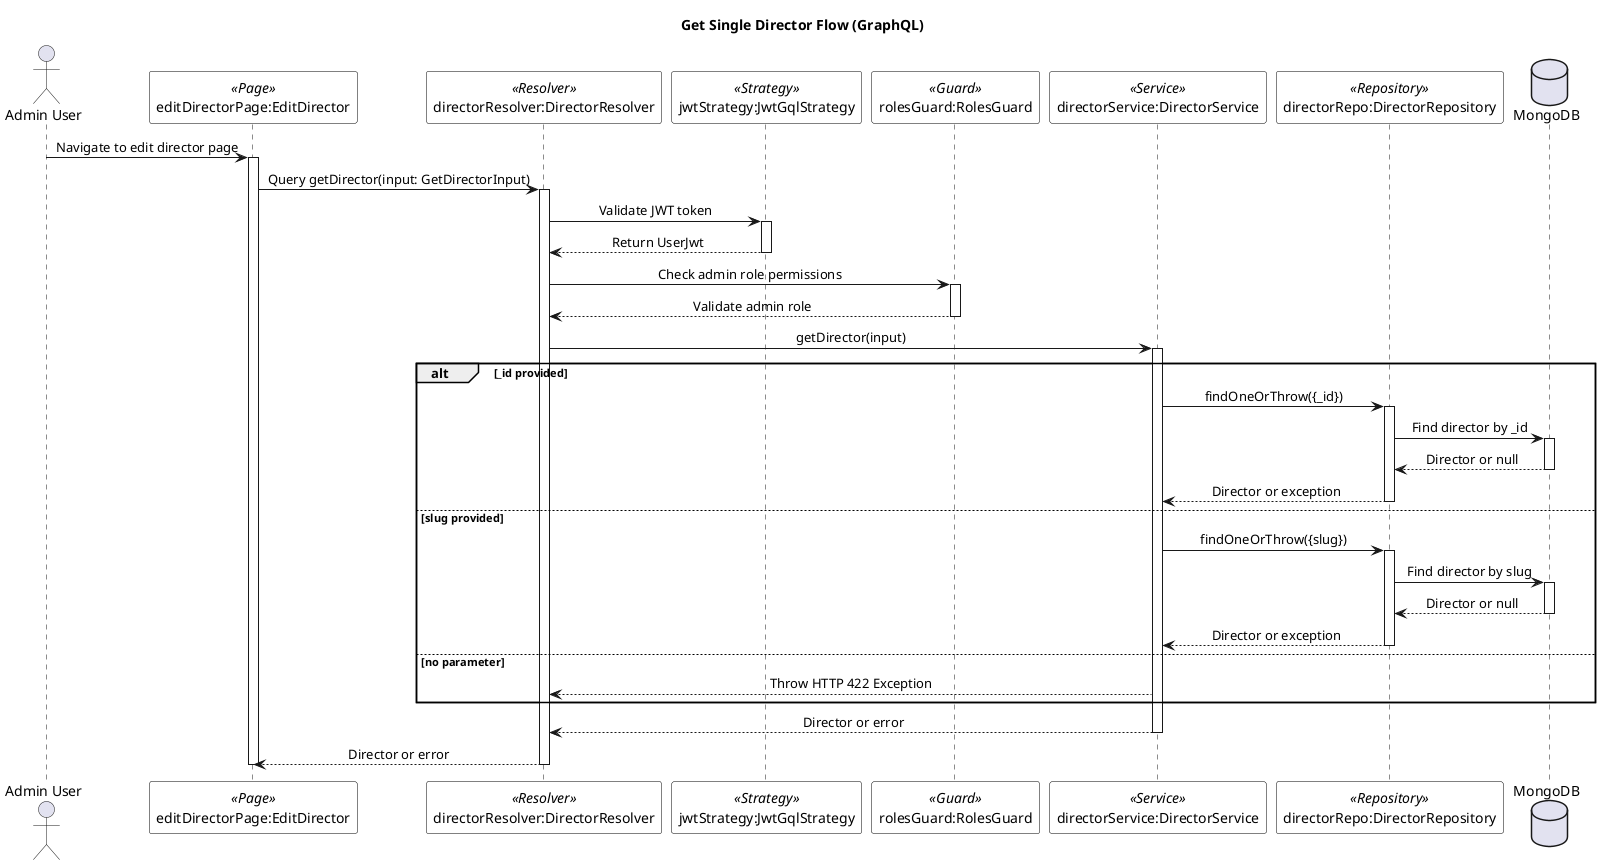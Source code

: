 @startuml Get Single Director Flow

skinparam SequenceMessageAlignment center
skinparam SequenceBoxBackgroundColor white
skinparam SequenceBoxBorderColor black
skinparam NoteBackgroundColor lightyellow
skinparam NoteBorderColor black
skinparam ParticipantBackgroundColor white
skinparam ParticipantBorderColor black

title Get Single Director Flow (GraphQL)

actor "Admin User" as adminUser
participant "editDirectorPage:EditDirector" as editDirectorPage <<Page>>
participant "directorResolver:DirectorResolver" as directorResolver <<Resolver>>
participant "jwtStrategy:JwtGqlStrategy" as jwtStrategy <<Strategy>>
participant "rolesGuard:RolesGuard" as rolesGuard <<Guard>>
participant "directorService:DirectorService" as directorService <<Service>>
participant "directorRepo:DirectorRepository" as directorRepo <<Repository>>
database "MongoDB" as mongoDB

adminUser -> editDirectorPage : Navigate to edit director page
activate editDirectorPage

editDirectorPage -> directorResolver : Query getDirector(input: GetDirectorInput)
activate directorResolver

directorResolver -> jwtStrategy : Validate JWT token
activate jwtStrategy
jwtStrategy --> directorResolver : Return UserJwt
deactivate jwtStrategy

directorResolver -> rolesGuard : Check admin role permissions
activate rolesGuard
rolesGuard --> directorResolver : Validate admin role
deactivate rolesGuard

directorResolver -> directorService : getDirector(input)
activate directorService

alt _id provided
    directorService -> directorRepo : findOneOrThrow({_id})
    activate directorRepo
    directorRepo -> mongoDB : Find director by _id
    activate mongoDB
    mongoDB --> directorRepo : Director or null
    deactivate mongoDB
    directorRepo --> directorService : Director or exception
    deactivate directorRepo
else slug provided
    directorService -> directorRepo : findOneOrThrow({slug})
    activate directorRepo
    directorRepo -> mongoDB : Find director by slug
    activate mongoDB
    mongoDB --> directorRepo : Director or null
    deactivate mongoDB
    directorRepo --> directorService : Director or exception
    deactivate directorRepo
else no parameter
    directorService --> directorResolver : Throw HTTP 422 Exception
end
directorService --> directorResolver : Director or error
deactivate directorService
directorResolver --> editDirectorPage : Director or error
deactivate directorResolver
deactivate editDirectorPage

@enduml
